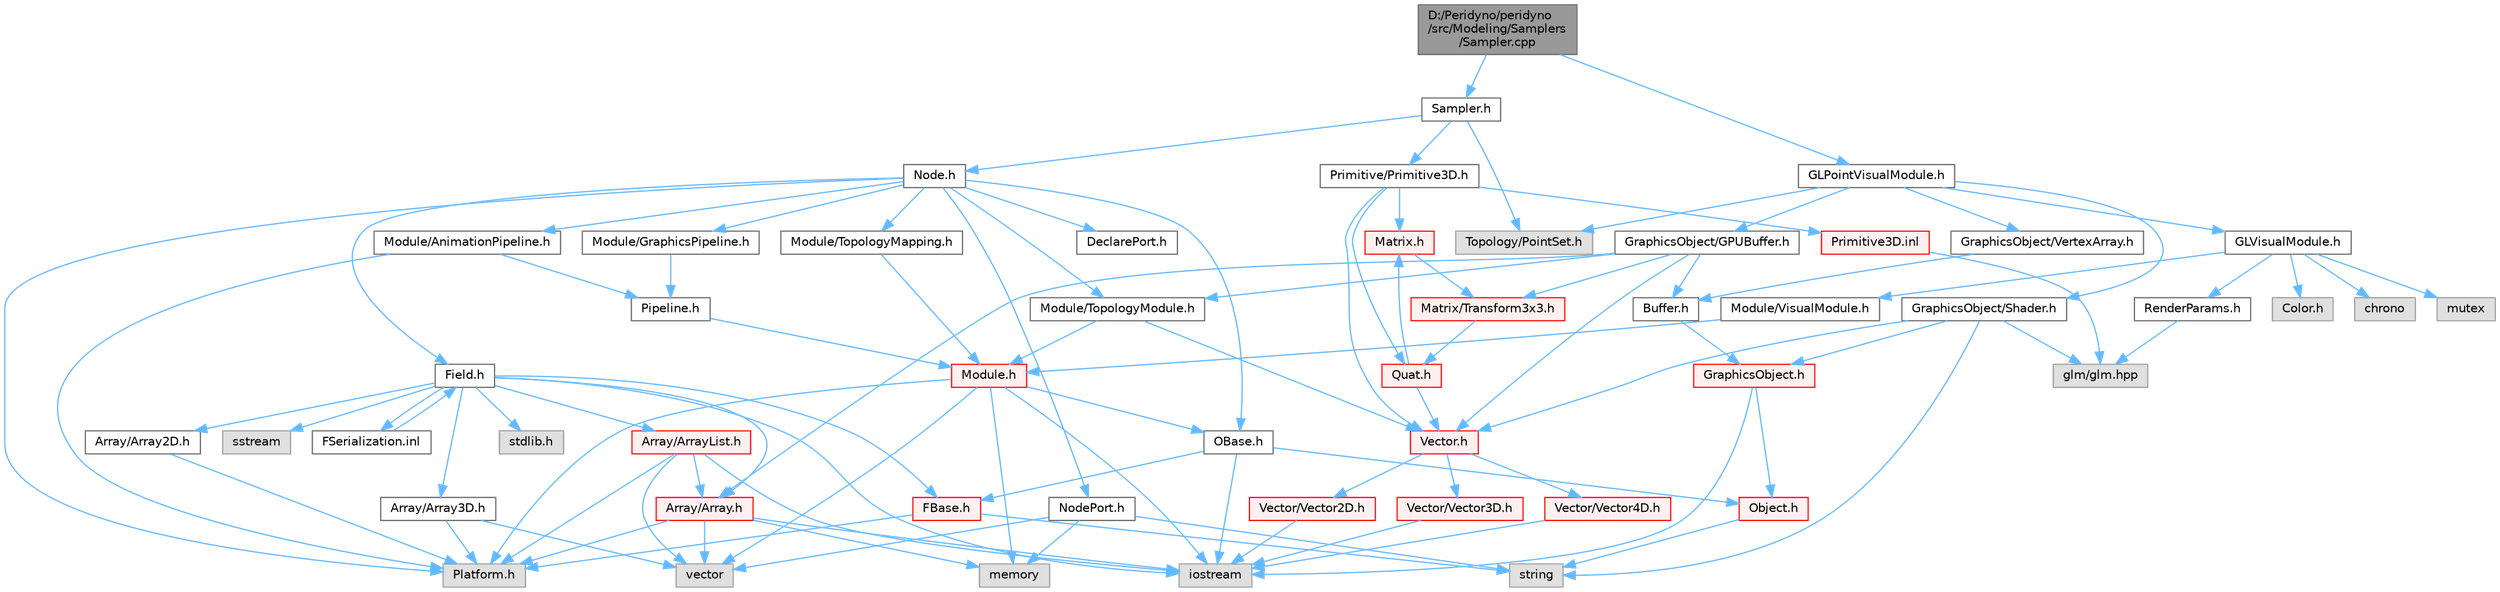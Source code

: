 digraph "D:/Peridyno/peridyno/src/Modeling/Samplers/Sampler.cpp"
{
 // LATEX_PDF_SIZE
  bgcolor="transparent";
  edge [fontname=Helvetica,fontsize=10,labelfontname=Helvetica,labelfontsize=10];
  node [fontname=Helvetica,fontsize=10,shape=box,height=0.2,width=0.4];
  Node1 [id="Node000001",label="D:/Peridyno/peridyno\l/src/Modeling/Samplers\l/Sampler.cpp",height=0.2,width=0.4,color="gray40", fillcolor="grey60", style="filled", fontcolor="black",tooltip=" "];
  Node1 -> Node2 [id="edge1_Node000001_Node000002",color="steelblue1",style="solid",tooltip=" "];
  Node2 [id="Node000002",label="Sampler.h",height=0.2,width=0.4,color="grey40", fillcolor="white", style="filled",URL="$_sampler_8h.html",tooltip=" "];
  Node2 -> Node3 [id="edge2_Node000002_Node000003",color="steelblue1",style="solid",tooltip=" "];
  Node3 [id="Node000003",label="Node.h",height=0.2,width=0.4,color="grey40", fillcolor="white", style="filled",URL="$_node_8h.html",tooltip=" "];
  Node3 -> Node4 [id="edge3_Node000003_Node000004",color="steelblue1",style="solid",tooltip=" "];
  Node4 [id="Node000004",label="OBase.h",height=0.2,width=0.4,color="grey40", fillcolor="white", style="filled",URL="$_o_base_8h.html",tooltip=" "];
  Node4 -> Node5 [id="edge4_Node000004_Node000005",color="steelblue1",style="solid",tooltip=" "];
  Node5 [id="Node000005",label="iostream",height=0.2,width=0.4,color="grey60", fillcolor="#E0E0E0", style="filled",tooltip=" "];
  Node4 -> Node6 [id="edge5_Node000004_Node000006",color="steelblue1",style="solid",tooltip=" "];
  Node6 [id="Node000006",label="FBase.h",height=0.2,width=0.4,color="red", fillcolor="#FFF0F0", style="filled",URL="$_f_base_8h.html",tooltip=" "];
  Node6 -> Node7 [id="edge6_Node000006_Node000007",color="steelblue1",style="solid",tooltip=" "];
  Node7 [id="Node000007",label="Platform.h",height=0.2,width=0.4,color="grey60", fillcolor="#E0E0E0", style="filled",tooltip=" "];
  Node6 -> Node10 [id="edge7_Node000006_Node000010",color="steelblue1",style="solid",tooltip=" "];
  Node10 [id="Node000010",label="string",height=0.2,width=0.4,color="grey60", fillcolor="#E0E0E0", style="filled",tooltip=" "];
  Node4 -> Node13 [id="edge8_Node000004_Node000013",color="steelblue1",style="solid",tooltip=" "];
  Node13 [id="Node000013",label="Object.h",height=0.2,width=0.4,color="red", fillcolor="#FFF0F0", style="filled",URL="$_object_8h.html",tooltip=" "];
  Node13 -> Node10 [id="edge9_Node000013_Node000010",color="steelblue1",style="solid",tooltip=" "];
  Node3 -> Node16 [id="edge10_Node000003_Node000016",color="steelblue1",style="solid",tooltip=" "];
  Node16 [id="Node000016",label="Field.h",height=0.2,width=0.4,color="grey40", fillcolor="white", style="filled",URL="$_field_8h.html",tooltip=" "];
  Node16 -> Node5 [id="edge11_Node000016_Node000005",color="steelblue1",style="solid",tooltip=" "];
  Node16 -> Node17 [id="edge12_Node000016_Node000017",color="steelblue1",style="solid",tooltip=" "];
  Node17 [id="Node000017",label="stdlib.h",height=0.2,width=0.4,color="grey60", fillcolor="#E0E0E0", style="filled",tooltip=" "];
  Node16 -> Node18 [id="edge13_Node000016_Node000018",color="steelblue1",style="solid",tooltip=" "];
  Node18 [id="Node000018",label="sstream",height=0.2,width=0.4,color="grey60", fillcolor="#E0E0E0", style="filled",tooltip=" "];
  Node16 -> Node6 [id="edge14_Node000016_Node000006",color="steelblue1",style="solid",tooltip=" "];
  Node16 -> Node19 [id="edge15_Node000016_Node000019",color="steelblue1",style="solid",tooltip=" "];
  Node19 [id="Node000019",label="Array/Array.h",height=0.2,width=0.4,color="red", fillcolor="#FFF0F0", style="filled",URL="$_array_8h.html",tooltip=" "];
  Node19 -> Node7 [id="edge16_Node000019_Node000007",color="steelblue1",style="solid",tooltip=" "];
  Node19 -> Node21 [id="edge17_Node000019_Node000021",color="steelblue1",style="solid",tooltip=" "];
  Node21 [id="Node000021",label="vector",height=0.2,width=0.4,color="grey60", fillcolor="#E0E0E0", style="filled",tooltip=" "];
  Node19 -> Node5 [id="edge18_Node000019_Node000005",color="steelblue1",style="solid",tooltip=" "];
  Node19 -> Node23 [id="edge19_Node000019_Node000023",color="steelblue1",style="solid",tooltip=" "];
  Node23 [id="Node000023",label="memory",height=0.2,width=0.4,color="grey60", fillcolor="#E0E0E0", style="filled",tooltip=" "];
  Node16 -> Node25 [id="edge20_Node000016_Node000025",color="steelblue1",style="solid",tooltip=" "];
  Node25 [id="Node000025",label="Array/Array2D.h",height=0.2,width=0.4,color="grey40", fillcolor="white", style="filled",URL="$_array2_d_8h.html",tooltip=" "];
  Node25 -> Node7 [id="edge21_Node000025_Node000007",color="steelblue1",style="solid",tooltip=" "];
  Node16 -> Node26 [id="edge22_Node000016_Node000026",color="steelblue1",style="solid",tooltip=" "];
  Node26 [id="Node000026",label="Array/Array3D.h",height=0.2,width=0.4,color="grey40", fillcolor="white", style="filled",URL="$_array3_d_8h.html",tooltip=" "];
  Node26 -> Node7 [id="edge23_Node000026_Node000007",color="steelblue1",style="solid",tooltip=" "];
  Node26 -> Node21 [id="edge24_Node000026_Node000021",color="steelblue1",style="solid",tooltip=" "];
  Node16 -> Node27 [id="edge25_Node000016_Node000027",color="steelblue1",style="solid",tooltip=" "];
  Node27 [id="Node000027",label="Array/ArrayList.h",height=0.2,width=0.4,color="red", fillcolor="#FFF0F0", style="filled",URL="$_array_list_8h.html",tooltip=" "];
  Node27 -> Node21 [id="edge26_Node000027_Node000021",color="steelblue1",style="solid",tooltip=" "];
  Node27 -> Node5 [id="edge27_Node000027_Node000005",color="steelblue1",style="solid",tooltip=" "];
  Node27 -> Node7 [id="edge28_Node000027_Node000007",color="steelblue1",style="solid",tooltip=" "];
  Node27 -> Node19 [id="edge29_Node000027_Node000019",color="steelblue1",style="solid",tooltip=" "];
  Node16 -> Node68 [id="edge30_Node000016_Node000068",color="steelblue1",style="solid",tooltip=" "];
  Node68 [id="Node000068",label="FSerialization.inl",height=0.2,width=0.4,color="grey40", fillcolor="white", style="filled",URL="$_f_serialization_8inl.html",tooltip=" "];
  Node68 -> Node16 [id="edge31_Node000068_Node000016",color="steelblue1",style="solid",tooltip=" "];
  Node3 -> Node7 [id="edge32_Node000003_Node000007",color="steelblue1",style="solid",tooltip=" "];
  Node3 -> Node69 [id="edge33_Node000003_Node000069",color="steelblue1",style="solid",tooltip=" "];
  Node69 [id="Node000069",label="DeclarePort.h",height=0.2,width=0.4,color="grey40", fillcolor="white", style="filled",URL="$_declare_port_8h.html",tooltip=" "];
  Node3 -> Node70 [id="edge34_Node000003_Node000070",color="steelblue1",style="solid",tooltip=" "];
  Node70 [id="Node000070",label="NodePort.h",height=0.2,width=0.4,color="grey40", fillcolor="white", style="filled",URL="$_node_port_8h.html",tooltip=" "];
  Node70 -> Node10 [id="edge35_Node000070_Node000010",color="steelblue1",style="solid",tooltip=" "];
  Node70 -> Node21 [id="edge36_Node000070_Node000021",color="steelblue1",style="solid",tooltip=" "];
  Node70 -> Node23 [id="edge37_Node000070_Node000023",color="steelblue1",style="solid",tooltip=" "];
  Node3 -> Node71 [id="edge38_Node000003_Node000071",color="steelblue1",style="solid",tooltip=" "];
  Node71 [id="Node000071",label="Module/TopologyModule.h",height=0.2,width=0.4,color="grey40", fillcolor="white", style="filled",URL="$_topology_module_8h.html",tooltip=" "];
  Node71 -> Node32 [id="edge39_Node000071_Node000032",color="steelblue1",style="solid",tooltip=" "];
  Node32 [id="Node000032",label="Vector.h",height=0.2,width=0.4,color="red", fillcolor="#FFF0F0", style="filled",URL="$_vector_8h.html",tooltip=" "];
  Node32 -> Node33 [id="edge40_Node000032_Node000033",color="steelblue1",style="solid",tooltip=" "];
  Node33 [id="Node000033",label="Vector/Vector2D.h",height=0.2,width=0.4,color="red", fillcolor="#FFF0F0", style="filled",URL="$_vector2_d_8h.html",tooltip=" "];
  Node33 -> Node5 [id="edge41_Node000033_Node000005",color="steelblue1",style="solid",tooltip=" "];
  Node32 -> Node39 [id="edge42_Node000032_Node000039",color="steelblue1",style="solid",tooltip=" "];
  Node39 [id="Node000039",label="Vector/Vector3D.h",height=0.2,width=0.4,color="red", fillcolor="#FFF0F0", style="filled",URL="$_vector3_d_8h.html",tooltip=" "];
  Node39 -> Node5 [id="edge43_Node000039_Node000005",color="steelblue1",style="solid",tooltip=" "];
  Node32 -> Node42 [id="edge44_Node000032_Node000042",color="steelblue1",style="solid",tooltip=" "];
  Node42 [id="Node000042",label="Vector/Vector4D.h",height=0.2,width=0.4,color="red", fillcolor="#FFF0F0", style="filled",URL="$_vector4_d_8h.html",tooltip=" "];
  Node42 -> Node5 [id="edge45_Node000042_Node000005",color="steelblue1",style="solid",tooltip=" "];
  Node71 -> Node72 [id="edge46_Node000071_Node000072",color="steelblue1",style="solid",tooltip=" "];
  Node72 [id="Node000072",label="Module.h",height=0.2,width=0.4,color="red", fillcolor="#FFF0F0", style="filled",URL="$_module_8h.html",tooltip=" "];
  Node72 -> Node7 [id="edge47_Node000072_Node000007",color="steelblue1",style="solid",tooltip=" "];
  Node72 -> Node23 [id="edge48_Node000072_Node000023",color="steelblue1",style="solid",tooltip=" "];
  Node72 -> Node21 [id="edge49_Node000072_Node000021",color="steelblue1",style="solid",tooltip=" "];
  Node72 -> Node5 [id="edge50_Node000072_Node000005",color="steelblue1",style="solid",tooltip=" "];
  Node72 -> Node4 [id="edge51_Node000072_Node000004",color="steelblue1",style="solid",tooltip=" "];
  Node3 -> Node92 [id="edge52_Node000003_Node000092",color="steelblue1",style="solid",tooltip=" "];
  Node92 [id="Node000092",label="Module/TopologyMapping.h",height=0.2,width=0.4,color="grey40", fillcolor="white", style="filled",URL="$_topology_mapping_8h.html",tooltip=" "];
  Node92 -> Node72 [id="edge53_Node000092_Node000072",color="steelblue1",style="solid",tooltip=" "];
  Node3 -> Node93 [id="edge54_Node000003_Node000093",color="steelblue1",style="solid",tooltip=" "];
  Node93 [id="Node000093",label="Module/AnimationPipeline.h",height=0.2,width=0.4,color="grey40", fillcolor="white", style="filled",URL="$_animation_pipeline_8h.html",tooltip=" "];
  Node93 -> Node94 [id="edge55_Node000093_Node000094",color="steelblue1",style="solid",tooltip=" "];
  Node94 [id="Node000094",label="Pipeline.h",height=0.2,width=0.4,color="grey40", fillcolor="white", style="filled",URL="$_pipeline_8h.html",tooltip=" "];
  Node94 -> Node72 [id="edge56_Node000094_Node000072",color="steelblue1",style="solid",tooltip=" "];
  Node93 -> Node7 [id="edge57_Node000093_Node000007",color="steelblue1",style="solid",tooltip=" "];
  Node3 -> Node95 [id="edge58_Node000003_Node000095",color="steelblue1",style="solid",tooltip=" "];
  Node95 [id="Node000095",label="Module/GraphicsPipeline.h",height=0.2,width=0.4,color="grey40", fillcolor="white", style="filled",URL="$_graphics_pipeline_8h.html",tooltip=" "];
  Node95 -> Node94 [id="edge59_Node000095_Node000094",color="steelblue1",style="solid",tooltip=" "];
  Node2 -> Node96 [id="edge60_Node000002_Node000096",color="steelblue1",style="solid",tooltip=" "];
  Node96 [id="Node000096",label="Primitive/Primitive3D.h",height=0.2,width=0.4,color="grey40", fillcolor="white", style="filled",URL="$_primitive3_d_8h.html",tooltip=" "];
  Node96 -> Node32 [id="edge61_Node000096_Node000032",color="steelblue1",style="solid",tooltip=" "];
  Node96 -> Node50 [id="edge62_Node000096_Node000050",color="steelblue1",style="solid",tooltip=" "];
  Node50 [id="Node000050",label="Matrix.h",height=0.2,width=0.4,color="red", fillcolor="#FFF0F0", style="filled",URL="$_matrix_8h.html",tooltip=" "];
  Node50 -> Node62 [id="edge63_Node000050_Node000062",color="steelblue1",style="solid",tooltip=" "];
  Node62 [id="Node000062",label="Matrix/Transform3x3.h",height=0.2,width=0.4,color="red", fillcolor="#FFF0F0", style="filled",URL="$_transform3x3_8h.html",tooltip=" "];
  Node62 -> Node63 [id="edge64_Node000062_Node000063",color="steelblue1",style="solid",tooltip=" "];
  Node63 [id="Node000063",label="Quat.h",height=0.2,width=0.4,color="red", fillcolor="#FFF0F0", style="filled",URL="$_quat_8h.html",tooltip="Implementation of quaternion."];
  Node63 -> Node32 [id="edge65_Node000063_Node000032",color="steelblue1",style="solid",tooltip=" "];
  Node63 -> Node50 [id="edge66_Node000063_Node000050",color="steelblue1",style="solid",tooltip=" "];
  Node96 -> Node63 [id="edge67_Node000096_Node000063",color="steelblue1",style="solid",tooltip=" "];
  Node96 -> Node97 [id="edge68_Node000096_Node000097",color="steelblue1",style="solid",tooltip=" "];
  Node97 [id="Node000097",label="Primitive3D.inl",height=0.2,width=0.4,color="red", fillcolor="#FFF0F0", style="filled",URL="$_primitive3_d_8inl.html",tooltip=" "];
  Node97 -> Node67 [id="edge69_Node000097_Node000067",color="steelblue1",style="solid",tooltip=" "];
  Node67 [id="Node000067",label="glm/glm.hpp",height=0.2,width=0.4,color="grey60", fillcolor="#E0E0E0", style="filled",tooltip=" "];
  Node2 -> Node100 [id="edge70_Node000002_Node000100",color="steelblue1",style="solid",tooltip=" "];
  Node100 [id="Node000100",label="Topology/PointSet.h",height=0.2,width=0.4,color="grey60", fillcolor="#E0E0E0", style="filled",tooltip=" "];
  Node1 -> Node101 [id="edge71_Node000001_Node000101",color="steelblue1",style="solid",tooltip=" "];
  Node101 [id="Node000101",label="GLPointVisualModule.h",height=0.2,width=0.4,color="grey40", fillcolor="white", style="filled",URL="$_g_l_point_visual_module_8h.html",tooltip=" "];
  Node101 -> Node100 [id="edge72_Node000101_Node000100",color="steelblue1",style="solid",tooltip=" "];
  Node101 -> Node102 [id="edge73_Node000101_Node000102",color="steelblue1",style="solid",tooltip=" "];
  Node102 [id="Node000102",label="GLVisualModule.h",height=0.2,width=0.4,color="grey40", fillcolor="white", style="filled",URL="$_g_l_visual_module_8h.html",tooltip=" "];
  Node102 -> Node103 [id="edge74_Node000102_Node000103",color="steelblue1",style="solid",tooltip=" "];
  Node103 [id="Node000103",label="chrono",height=0.2,width=0.4,color="grey60", fillcolor="#E0E0E0", style="filled",tooltip=" "];
  Node102 -> Node74 [id="edge75_Node000102_Node000074",color="steelblue1",style="solid",tooltip=" "];
  Node74 [id="Node000074",label="mutex",height=0.2,width=0.4,color="grey60", fillcolor="#E0E0E0", style="filled",tooltip=" "];
  Node102 -> Node104 [id="edge76_Node000102_Node000104",color="steelblue1",style="solid",tooltip=" "];
  Node104 [id="Node000104",label="Module/VisualModule.h",height=0.2,width=0.4,color="grey40", fillcolor="white", style="filled",URL="$_visual_module_8h.html",tooltip=" "];
  Node104 -> Node72 [id="edge77_Node000104_Node000072",color="steelblue1",style="solid",tooltip=" "];
  Node102 -> Node105 [id="edge78_Node000102_Node000105",color="steelblue1",style="solid",tooltip=" "];
  Node105 [id="Node000105",label="Color.h",height=0.2,width=0.4,color="grey60", fillcolor="#E0E0E0", style="filled",tooltip=" "];
  Node102 -> Node106 [id="edge79_Node000102_Node000106",color="steelblue1",style="solid",tooltip=" "];
  Node106 [id="Node000106",label="RenderParams.h",height=0.2,width=0.4,color="grey40", fillcolor="white", style="filled",URL="$_render_params_8h.html",tooltip=" "];
  Node106 -> Node67 [id="edge80_Node000106_Node000067",color="steelblue1",style="solid",tooltip=" "];
  Node101 -> Node107 [id="edge81_Node000101_Node000107",color="steelblue1",style="solid",tooltip=" "];
  Node107 [id="Node000107",label="GraphicsObject/GPUBuffer.h",height=0.2,width=0.4,color="grey40", fillcolor="white", style="filled",URL="$_g_p_u_buffer_8h.html",tooltip=" "];
  Node107 -> Node108 [id="edge82_Node000107_Node000108",color="steelblue1",style="solid",tooltip=" "];
  Node108 [id="Node000108",label="Buffer.h",height=0.2,width=0.4,color="grey40", fillcolor="white", style="filled",URL="$_buffer_8h.html",tooltip=" "];
  Node108 -> Node109 [id="edge83_Node000108_Node000109",color="steelblue1",style="solid",tooltip=" "];
  Node109 [id="Node000109",label="GraphicsObject.h",height=0.2,width=0.4,color="red", fillcolor="#FFF0F0", style="filled",URL="$_graphics_object_8h.html",tooltip=" "];
  Node109 -> Node5 [id="edge84_Node000109_Node000005",color="steelblue1",style="solid",tooltip=" "];
  Node109 -> Node13 [id="edge85_Node000109_Node000013",color="steelblue1",style="solid",tooltip=" "];
  Node107 -> Node19 [id="edge86_Node000107_Node000019",color="steelblue1",style="solid",tooltip=" "];
  Node107 -> Node32 [id="edge87_Node000107_Node000032",color="steelblue1",style="solid",tooltip=" "];
  Node107 -> Node62 [id="edge88_Node000107_Node000062",color="steelblue1",style="solid",tooltip=" "];
  Node107 -> Node71 [id="edge89_Node000107_Node000071",color="steelblue1",style="solid",tooltip=" "];
  Node101 -> Node110 [id="edge90_Node000101_Node000110",color="steelblue1",style="solid",tooltip=" "];
  Node110 [id="Node000110",label="GraphicsObject/VertexArray.h",height=0.2,width=0.4,color="grey40", fillcolor="white", style="filled",URL="$_vertex_array_8h.html",tooltip=" "];
  Node110 -> Node108 [id="edge91_Node000110_Node000108",color="steelblue1",style="solid",tooltip=" "];
  Node101 -> Node111 [id="edge92_Node000101_Node000111",color="steelblue1",style="solid",tooltip=" "];
  Node111 [id="Node000111",label="GraphicsObject/Shader.h",height=0.2,width=0.4,color="grey40", fillcolor="white", style="filled",URL="$_shader_8h.html",tooltip=" "];
  Node111 -> Node109 [id="edge93_Node000111_Node000109",color="steelblue1",style="solid",tooltip=" "];
  Node111 -> Node10 [id="edge94_Node000111_Node000010",color="steelblue1",style="solid",tooltip=" "];
  Node111 -> Node32 [id="edge95_Node000111_Node000032",color="steelblue1",style="solid",tooltip=" "];
  Node111 -> Node67 [id="edge96_Node000111_Node000067",color="steelblue1",style="solid",tooltip=" "];
}
